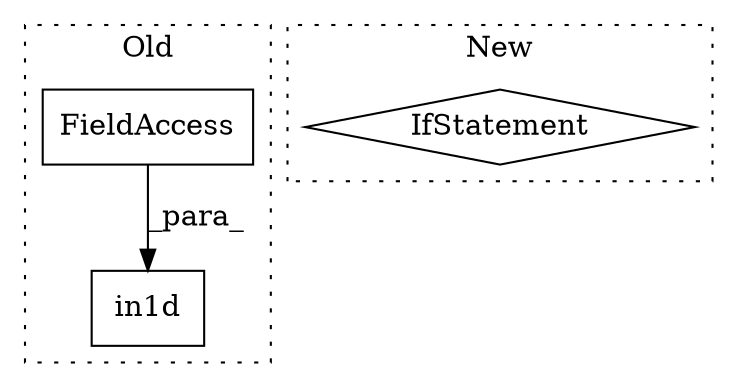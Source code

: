 digraph G {
subgraph cluster0 {
1 [label="in1d" a="32" s="427,463" l="5,2" shape="box"];
3 [label="FieldAccess" a="22" s="432" l="10" shape="box"];
label = "Old";
style="dotted";
}
subgraph cluster1 {
2 [label="IfStatement" a="25" s="510,554" l="4,2" shape="diamond"];
label = "New";
style="dotted";
}
3 -> 1 [label="_para_"];
}